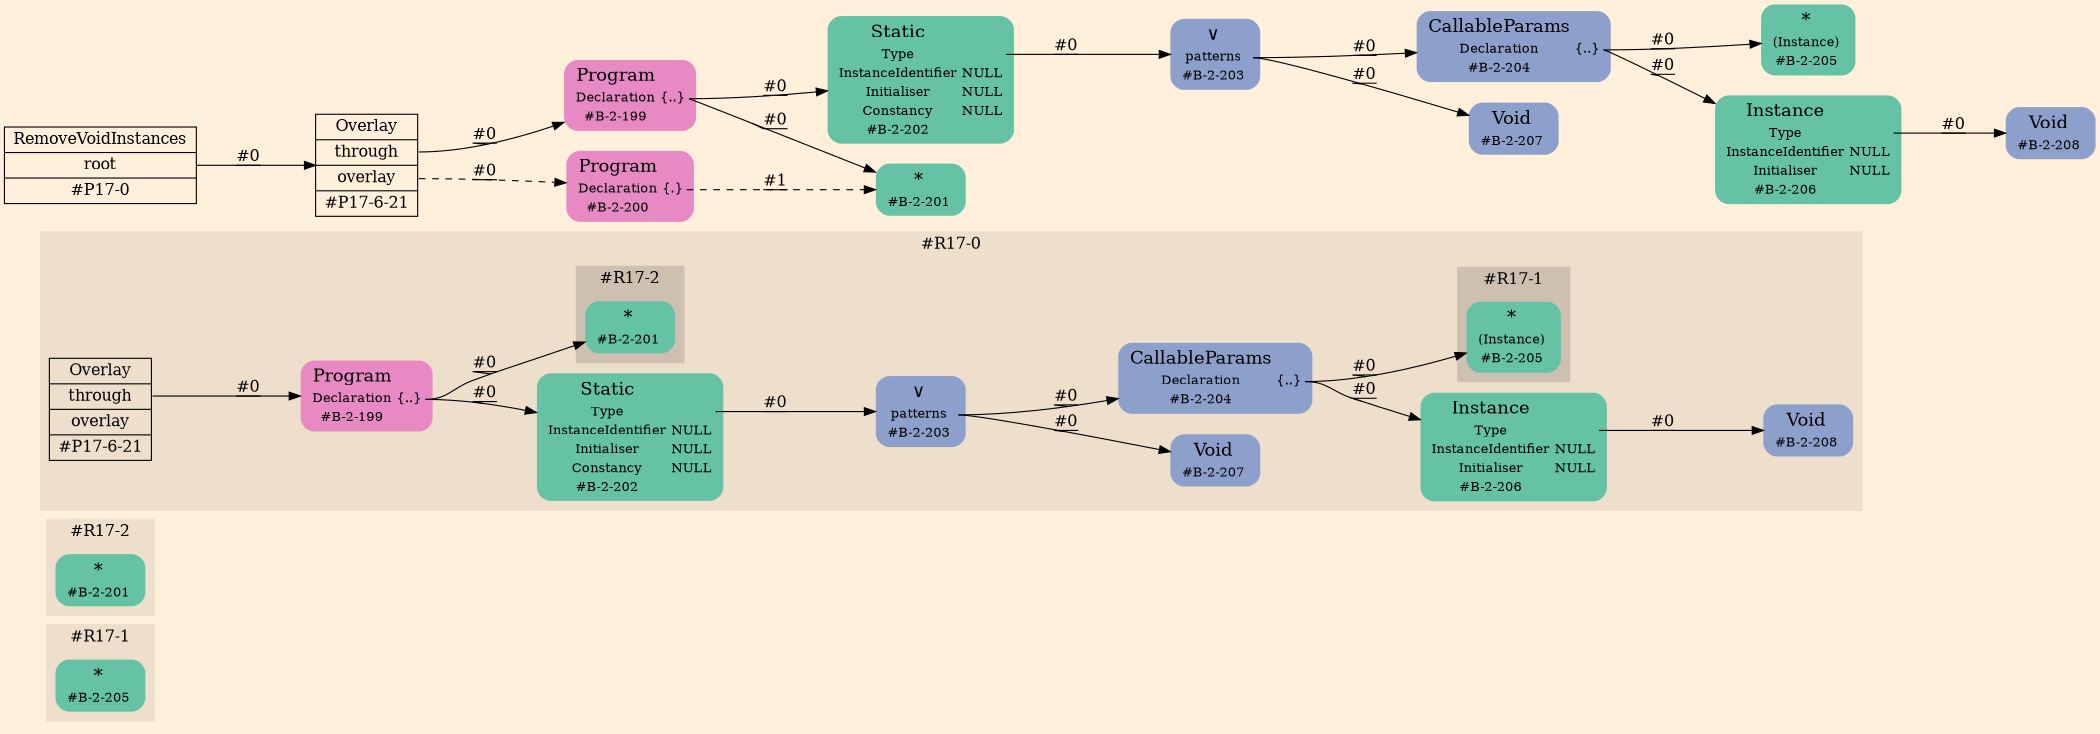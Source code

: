 digraph Inferno {
graph [
rankdir = "LR"
ranksep = 1.0
size = "14,20"
bgcolor = antiquewhite1
color = black
fontcolor = black
];
node [
];
subgraph "cluster#R17-1" {
label = "#R17-1"
style = "filled"
color = antiquewhite2
"#R17-1/#B-2-205" [
shape = "plaintext"
fillcolor = "/set28/1"
label = <<TABLE BORDER="0" CELLBORDER="0" CELLSPACING="0">
 <TR>
  <TD><FONT POINT-SIZE="16.0">*</FONT></TD>
  <TD></TD>
 </TR>
 <TR>
  <TD>#B-2-205</TD>
  <TD PORT="port0"></TD>
 </TR>
</TABLE>>
style = "rounded,filled"
fontsize = "12"
];
}
subgraph "cluster#R17-2" {
label = "#R17-2"
style = "filled"
color = antiquewhite2
"#R17-2/#B-2-201" [
shape = "plaintext"
fillcolor = "/set28/1"
label = <<TABLE BORDER="0" CELLBORDER="0" CELLSPACING="0">
 <TR>
  <TD><FONT POINT-SIZE="16.0">*</FONT></TD>
  <TD></TD>
 </TR>
 <TR>
  <TD>#B-2-201</TD>
  <TD PORT="port0"></TD>
 </TR>
</TABLE>>
style = "rounded,filled"
fontsize = "12"
];
}
subgraph "cluster#R17-0" {
label = "#R17-0"
style = "filled"
color = antiquewhite2
"#R17-0/#B-2-207" [
shape = "plaintext"
fillcolor = "/set28/3"
label = <<TABLE BORDER="0" CELLBORDER="0" CELLSPACING="0">
 <TR>
  <TD><FONT POINT-SIZE="16.0">Void</FONT></TD>
  <TD></TD>
 </TR>
 <TR>
  <TD>#B-2-207</TD>
  <TD PORT="port0"></TD>
 </TR>
</TABLE>>
style = "rounded,filled"
fontsize = "12"
];
"#R17-0/#B-2-208" [
shape = "plaintext"
fillcolor = "/set28/3"
label = <<TABLE BORDER="0" CELLBORDER="0" CELLSPACING="0">
 <TR>
  <TD><FONT POINT-SIZE="16.0">Void</FONT></TD>
  <TD></TD>
 </TR>
 <TR>
  <TD>#B-2-208</TD>
  <TD PORT="port0"></TD>
 </TR>
</TABLE>>
style = "rounded,filled"
fontsize = "12"
];
"#R17-0/#P17-6-21" [
shape = "record"
fillcolor = antiquewhite2
label = "<fixed> Overlay | <port0> through | <port1> overlay | <port2> #P17-6-21"
style = "filled"
fontsize = "14"
color = black
fontcolor = black
];
"#R17-0/#B-2-202" [
shape = "plaintext"
fillcolor = "/set28/1"
label = <<TABLE BORDER="0" CELLBORDER="0" CELLSPACING="0">
 <TR>
  <TD><FONT POINT-SIZE="16.0">Static</FONT></TD>
  <TD></TD>
 </TR>
 <TR>
  <TD>Type</TD>
  <TD PORT="port0"></TD>
 </TR>
 <TR>
  <TD>InstanceIdentifier</TD>
  <TD PORT="port1">NULL</TD>
 </TR>
 <TR>
  <TD>Initialiser</TD>
  <TD PORT="port2">NULL</TD>
 </TR>
 <TR>
  <TD>Constancy</TD>
  <TD PORT="port3">NULL</TD>
 </TR>
 <TR>
  <TD>#B-2-202</TD>
  <TD PORT="port4"></TD>
 </TR>
</TABLE>>
style = "rounded,filled"
fontsize = "12"
];
"#R17-0/#B-2-199" [
shape = "plaintext"
fillcolor = "/set28/4"
label = <<TABLE BORDER="0" CELLBORDER="0" CELLSPACING="0">
 <TR>
  <TD><FONT POINT-SIZE="16.0">Program</FONT></TD>
  <TD></TD>
 </TR>
 <TR>
  <TD>Declaration</TD>
  <TD PORT="port0">{..}</TD>
 </TR>
 <TR>
  <TD>#B-2-199</TD>
  <TD PORT="port1"></TD>
 </TR>
</TABLE>>
style = "rounded,filled"
fontsize = "12"
];
"#R17-0/#B-2-203" [
shape = "plaintext"
fillcolor = "/set28/3"
label = <<TABLE BORDER="0" CELLBORDER="0" CELLSPACING="0">
 <TR>
  <TD><FONT POINT-SIZE="16.0">∨</FONT></TD>
  <TD></TD>
 </TR>
 <TR>
  <TD>patterns</TD>
  <TD PORT="port0"></TD>
 </TR>
 <TR>
  <TD>#B-2-203</TD>
  <TD PORT="port1"></TD>
 </TR>
</TABLE>>
style = "rounded,filled"
fontsize = "12"
];
"#R17-0/#B-2-206" [
shape = "plaintext"
fillcolor = "/set28/1"
label = <<TABLE BORDER="0" CELLBORDER="0" CELLSPACING="0">
 <TR>
  <TD><FONT POINT-SIZE="16.0">Instance</FONT></TD>
  <TD></TD>
 </TR>
 <TR>
  <TD>Type</TD>
  <TD PORT="port0"></TD>
 </TR>
 <TR>
  <TD>InstanceIdentifier</TD>
  <TD PORT="port1">NULL</TD>
 </TR>
 <TR>
  <TD>Initialiser</TD>
  <TD PORT="port2">NULL</TD>
 </TR>
 <TR>
  <TD>#B-2-206</TD>
  <TD PORT="port3"></TD>
 </TR>
</TABLE>>
style = "rounded,filled"
fontsize = "12"
];
"#R17-0/#B-2-204" [
shape = "plaintext"
fillcolor = "/set28/3"
label = <<TABLE BORDER="0" CELLBORDER="0" CELLSPACING="0">
 <TR>
  <TD><FONT POINT-SIZE="16.0">CallableParams</FONT></TD>
  <TD></TD>
 </TR>
 <TR>
  <TD>Declaration</TD>
  <TD PORT="port0">{..}</TD>
 </TR>
 <TR>
  <TD>#B-2-204</TD>
  <TD PORT="port1"></TD>
 </TR>
</TABLE>>
style = "rounded,filled"
fontsize = "12"
];
subgraph "cluster#R17-2" {
label = "#R17-2"
style = "filled"
color = antiquewhite3
"#R17-0/#B-2-201" [
shape = "plaintext"
fillcolor = "/set28/1"
label = <<TABLE BORDER="0" CELLBORDER="0" CELLSPACING="0">
 <TR>
  <TD><FONT POINT-SIZE="16.0">*</FONT></TD>
  <TD></TD>
 </TR>
 <TR>
  <TD>#B-2-201</TD>
  <TD PORT="port0"></TD>
 </TR>
</TABLE>>
style = "rounded,filled"
fontsize = "12"
];
}
subgraph "cluster#R17-1" {
label = "#R17-1"
style = "filled"
color = antiquewhite3
"#R17-0/#B-2-205" [
shape = "plaintext"
fillcolor = "/set28/1"
label = <<TABLE BORDER="0" CELLBORDER="0" CELLSPACING="0">
 <TR>
  <TD><FONT POINT-SIZE="16.0">*</FONT></TD>
  <TD></TD>
 </TR>
 <TR>
  <TD>(Instance)</TD>
  <TD PORT="port0"></TD>
 </TR>
 <TR>
  <TD>#B-2-205</TD>
  <TD PORT="port1"></TD>
 </TR>
</TABLE>>
style = "rounded,filled"
fontsize = "12"
];
}
}
"CR#P17-0" [
shape = "record"
fillcolor = antiquewhite1
label = "<fixed> RemoveVoidInstances | <port0> root | <port1> #P17-0"
style = "filled"
fontsize = "14"
color = black
fontcolor = black
];
"#P17-6-21" [
shape = "record"
fillcolor = antiquewhite1
label = "<fixed> Overlay | <port0> through | <port1> overlay | <port2> #P17-6-21"
style = "filled"
fontsize = "14"
color = black
fontcolor = black
];
"#B-2-199" [
shape = "plaintext"
fillcolor = "/set28/4"
label = <<TABLE BORDER="0" CELLBORDER="0" CELLSPACING="0">
 <TR>
  <TD><FONT POINT-SIZE="16.0">Program</FONT></TD>
  <TD></TD>
 </TR>
 <TR>
  <TD>Declaration</TD>
  <TD PORT="port0">{..}</TD>
 </TR>
 <TR>
  <TD>#B-2-199</TD>
  <TD PORT="port1"></TD>
 </TR>
</TABLE>>
style = "rounded,filled"
fontsize = "12"
];
"#B-2-201" [
shape = "plaintext"
fillcolor = "/set28/1"
label = <<TABLE BORDER="0" CELLBORDER="0" CELLSPACING="0">
 <TR>
  <TD><FONT POINT-SIZE="16.0">*</FONT></TD>
  <TD></TD>
 </TR>
 <TR>
  <TD>#B-2-201</TD>
  <TD PORT="port0"></TD>
 </TR>
</TABLE>>
style = "rounded,filled"
fontsize = "12"
];
"#B-2-202" [
shape = "plaintext"
fillcolor = "/set28/1"
label = <<TABLE BORDER="0" CELLBORDER="0" CELLSPACING="0">
 <TR>
  <TD><FONT POINT-SIZE="16.0">Static</FONT></TD>
  <TD></TD>
 </TR>
 <TR>
  <TD>Type</TD>
  <TD PORT="port0"></TD>
 </TR>
 <TR>
  <TD>InstanceIdentifier</TD>
  <TD PORT="port1">NULL</TD>
 </TR>
 <TR>
  <TD>Initialiser</TD>
  <TD PORT="port2">NULL</TD>
 </TR>
 <TR>
  <TD>Constancy</TD>
  <TD PORT="port3">NULL</TD>
 </TR>
 <TR>
  <TD>#B-2-202</TD>
  <TD PORT="port4"></TD>
 </TR>
</TABLE>>
style = "rounded,filled"
fontsize = "12"
];
"#B-2-203" [
shape = "plaintext"
fillcolor = "/set28/3"
label = <<TABLE BORDER="0" CELLBORDER="0" CELLSPACING="0">
 <TR>
  <TD><FONT POINT-SIZE="16.0">∨</FONT></TD>
  <TD></TD>
 </TR>
 <TR>
  <TD>patterns</TD>
  <TD PORT="port0"></TD>
 </TR>
 <TR>
  <TD>#B-2-203</TD>
  <TD PORT="port1"></TD>
 </TR>
</TABLE>>
style = "rounded,filled"
fontsize = "12"
];
"#B-2-204" [
shape = "plaintext"
fillcolor = "/set28/3"
label = <<TABLE BORDER="0" CELLBORDER="0" CELLSPACING="0">
 <TR>
  <TD><FONT POINT-SIZE="16.0">CallableParams</FONT></TD>
  <TD></TD>
 </TR>
 <TR>
  <TD>Declaration</TD>
  <TD PORT="port0">{..}</TD>
 </TR>
 <TR>
  <TD>#B-2-204</TD>
  <TD PORT="port1"></TD>
 </TR>
</TABLE>>
style = "rounded,filled"
fontsize = "12"
];
"#B-2-205" [
shape = "plaintext"
fillcolor = "/set28/1"
label = <<TABLE BORDER="0" CELLBORDER="0" CELLSPACING="0">
 <TR>
  <TD><FONT POINT-SIZE="16.0">*</FONT></TD>
  <TD></TD>
 </TR>
 <TR>
  <TD>(Instance)</TD>
  <TD PORT="port0"></TD>
 </TR>
 <TR>
  <TD>#B-2-205</TD>
  <TD PORT="port1"></TD>
 </TR>
</TABLE>>
style = "rounded,filled"
fontsize = "12"
];
"#B-2-206" [
shape = "plaintext"
fillcolor = "/set28/1"
label = <<TABLE BORDER="0" CELLBORDER="0" CELLSPACING="0">
 <TR>
  <TD><FONT POINT-SIZE="16.0">Instance</FONT></TD>
  <TD></TD>
 </TR>
 <TR>
  <TD>Type</TD>
  <TD PORT="port0"></TD>
 </TR>
 <TR>
  <TD>InstanceIdentifier</TD>
  <TD PORT="port1">NULL</TD>
 </TR>
 <TR>
  <TD>Initialiser</TD>
  <TD PORT="port2">NULL</TD>
 </TR>
 <TR>
  <TD>#B-2-206</TD>
  <TD PORT="port3"></TD>
 </TR>
</TABLE>>
style = "rounded,filled"
fontsize = "12"
];
"#B-2-208" [
shape = "plaintext"
fillcolor = "/set28/3"
label = <<TABLE BORDER="0" CELLBORDER="0" CELLSPACING="0">
 <TR>
  <TD><FONT POINT-SIZE="16.0">Void</FONT></TD>
  <TD></TD>
 </TR>
 <TR>
  <TD>#B-2-208</TD>
  <TD PORT="port0"></TD>
 </TR>
</TABLE>>
style = "rounded,filled"
fontsize = "12"
];
"#B-2-207" [
shape = "plaintext"
fillcolor = "/set28/3"
label = <<TABLE BORDER="0" CELLBORDER="0" CELLSPACING="0">
 <TR>
  <TD><FONT POINT-SIZE="16.0">Void</FONT></TD>
  <TD></TD>
 </TR>
 <TR>
  <TD>#B-2-207</TD>
  <TD PORT="port0"></TD>
 </TR>
</TABLE>>
style = "rounded,filled"
fontsize = "12"
];
"#B-2-200" [
shape = "plaintext"
fillcolor = "/set28/4"
label = <<TABLE BORDER="0" CELLBORDER="0" CELLSPACING="0">
 <TR>
  <TD><FONT POINT-SIZE="16.0">Program</FONT></TD>
  <TD></TD>
 </TR>
 <TR>
  <TD>Declaration</TD>
  <TD PORT="port0">{.}</TD>
 </TR>
 <TR>
  <TD>#B-2-200</TD>
  <TD PORT="port1"></TD>
 </TR>
</TABLE>>
style = "rounded,filled"
fontsize = "12"
];
"CR#P17-0":port0 -> "#P17-6-21" [style="solid"
label = "#0"
decorate = true
color = black
fontcolor = black
];
"#P17-6-21":port0 -> "#B-2-199" [style="solid"
label = "#0"
decorate = true
color = black
fontcolor = black
];
"#P17-6-21":port1 -> "#B-2-200" [style="dashed"
label = "#0"
decorate = true
color = black
fontcolor = black
];
"#B-2-199":port0 -> "#B-2-201" [style="solid"
label = "#0"
decorate = true
color = black
fontcolor = black
];
"#B-2-199":port0 -> "#B-2-202" [style="solid"
label = "#0"
decorate = true
color = black
fontcolor = black
];
"#B-2-202":port0 -> "#B-2-203" [style="solid"
label = "#0"
decorate = true
color = black
fontcolor = black
];
"#B-2-203":port0 -> "#B-2-204" [style="solid"
label = "#0"
decorate = true
color = black
fontcolor = black
];
"#B-2-203":port0 -> "#B-2-207" [style="solid"
label = "#0"
decorate = true
color = black
fontcolor = black
];
"#B-2-204":port0 -> "#B-2-205" [style="solid"
label = "#0"
decorate = true
color = black
fontcolor = black
];
"#B-2-204":port0 -> "#B-2-206" [style="solid"
label = "#0"
decorate = true
color = black
fontcolor = black
];
"#B-2-206":port0 -> "#B-2-208" [style="solid"
label = "#0"
decorate = true
color = black
fontcolor = black
];
"#B-2-200":port0 -> "#B-2-201" [style="dashed"
label = "#1"
decorate = true
color = black
fontcolor = black
];
"#R17-0/#P17-6-21":port0 -> "#R17-0/#B-2-199" [style="solid"
label = "#0"
decorate = true
color = black
fontcolor = black
];
"#R17-0/#B-2-202":port0 -> "#R17-0/#B-2-203" [style="solid"
label = "#0"
decorate = true
color = black
fontcolor = black
];
"#R17-0/#B-2-199":port0 -> "#R17-0/#B-2-201" [style="solid"
label = "#0"
decorate = true
color = black
fontcolor = black
];
"#R17-0/#B-2-199":port0 -> "#R17-0/#B-2-202" [style="solid"
label = "#0"
decorate = true
color = black
fontcolor = black
];
"#R17-0/#B-2-203":port0 -> "#R17-0/#B-2-204" [style="solid"
label = "#0"
decorate = true
color = black
fontcolor = black
];
"#R17-0/#B-2-203":port0 -> "#R17-0/#B-2-207" [style="solid"
label = "#0"
decorate = true
color = black
fontcolor = black
];
"#R17-0/#B-2-206":port0 -> "#R17-0/#B-2-208" [style="solid"
label = "#0"
decorate = true
color = black
fontcolor = black
];
"#R17-0/#B-2-204":port0 -> "#R17-0/#B-2-205" [style="solid"
label = "#0"
decorate = true
color = black
fontcolor = black
];
"#R17-0/#B-2-204":port0 -> "#R17-0/#B-2-206" [style="solid"
label = "#0"
decorate = true
color = black
fontcolor = black
];
}
